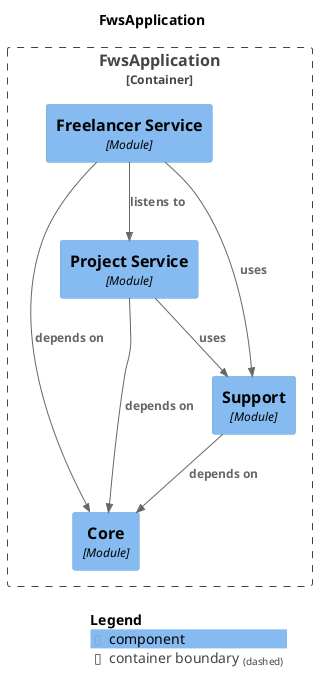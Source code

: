 @startuml
set separator none
title FwsApplication

top to bottom direction

!include <C4/C4>
!include <C4/C4_Context>
!include <C4/C4_Component>

Container_Boundary("FwsApplication.FwsApplication_boundary", "FwsApplication", $tags="") {
  Component(FwsApplication.FwsApplication.Core, "Core", $techn="Module", $descr="", $tags="", $link="")
  Component(FwsApplication.FwsApplication.ProjectService, "Project Service", $techn="Module", $descr="", $tags="", $link="")
  Component(FwsApplication.FwsApplication.Support, "Support", $techn="Module", $descr="", $tags="", $link="")
  Component(FwsApplication.FwsApplication.FreelancerService, "Freelancer Service", $techn="Module", $descr="", $tags="", $link="")
}

Rel(FwsApplication.FwsApplication.FreelancerService, FwsApplication.FwsApplication.Core, "depends on", $techn="", $tags="", $link="")
Rel(FwsApplication.FwsApplication.FreelancerService, FwsApplication.FwsApplication.Support, "uses", $techn="", $tags="", $link="")
Rel(FwsApplication.FwsApplication.ProjectService, FwsApplication.FwsApplication.Core, "depends on", $techn="", $tags="", $link="")
Rel(FwsApplication.FwsApplication.ProjectService, FwsApplication.FwsApplication.Support, "uses", $techn="", $tags="", $link="")
Rel(FwsApplication.FwsApplication.Support, FwsApplication.FwsApplication.Core, "depends on", $techn="", $tags="", $link="")
Rel(FwsApplication.FwsApplication.FreelancerService, FwsApplication.FwsApplication.ProjectService, "listens to", $techn="", $tags="", $link="")

SHOW_LEGEND(true)
@enduml